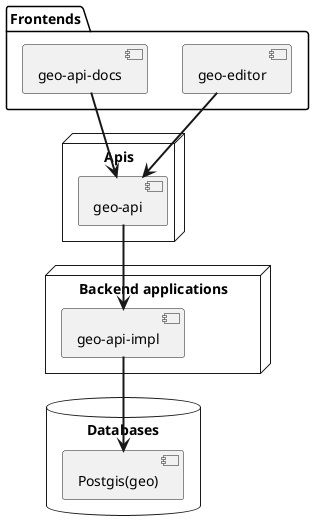 ```plantuml
@startuml

package "Frontends" {
  [geo-editor]
  [geo-api-docs]
}

node "Apis" {
  [geo-api]
}

node "Backend applications" {
  [geo-api-impl] as geoApp
}

database "Databases" {
    [Postgis(geo)] as geoDb
}

[geo-editor] ==> [geo-api]
[geo-api-docs] ==> [geo-api]
[geo-api] ==> geoApp
geoApp ==> geoDb

@enduml

```